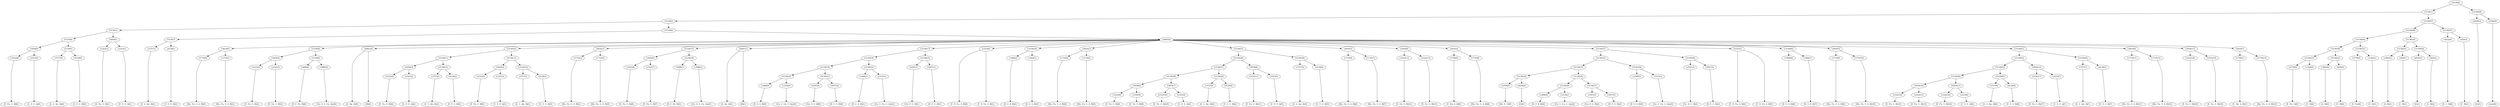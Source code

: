 digraph sample{
"L2322(0)"->"[E  Fis  G  B](0)"
"L2323(0)"->"[C  D  E  A](0)"
"L5054(0)"->"L2322(0)"
"L5054(0)"->"L2323(0)"
"L3757(0)"->"[E  G  Ais  B](0)"
"L4128(0)"->"[C  E  G  B](0)"
"L5130(5)"->"L3757(0)"
"L5130(5)"->"L4128(0)"
"L5130(4)"->"L5054(0)"
"L5130(4)"->"L5130(5)"
"L2322(1)"->"[E  Fis  G  B](1)"
"L2323(1)"->"[C  D  E  A](1)"
"L5054(1)"->"L2322(1)"
"L5054(1)"->"L2323(1)"
"L5130(3)"->"L5130(4)"
"L5130(3)"->"L5054(1)"
"L3757(1)"->"[E  G  Ais  B](1)"
"L4128(1)"->"[C  E  G  B](1)"
"L5130(7)"->"L3757(1)"
"L5130(7)"->"L4128(1)"
"L1710(0)"->"[Dis  Fis  G  A  B](0)"
"L1710(1)"->"[Dis  Fis  G  A  B](1)"
"L4616(0)"->"L1710(0)"
"L4616(0)"->"L1710(1)"
"L2322(2)"->"[E  Fis  G  B](2)"
"L2322(3)"->"[E  Fis  G  B](3)"
"L5054(2)"->"L2322(2)"
"L5054(2)"->"L2322(3)"
"L3486(0)"->"[D  E  Fis  B](0)"
"L3980(0)"->"[Cis  D  E  Fis  Ais](0)"
"L5130(9)"->"L3486(0)"
"L5130(9)"->"L3980(0)"
"L5130(8)"->"L5054(2)"
"L5130(8)"->"L5130(9)"
"L4061(0)"->"[D  Ais  B](0)"
"L4061(0)"->"[B](0)"
"L2322(4)"->"[E  Fis  G  B](4)"
"L2323(2)"->"[C  D  E  A](2)"
"L5054(3)"->"L2322(4)"
"L5054(3)"->"L2323(2)"
"L3757(2)"->"[E  G  Ais  B](2)"
"L4128(2)"->"[C  E  G  B](2)"
"L5130(12)"->"L3757(2)"
"L5130(12)"->"L4128(2)"
"L5130(11)"->"L5054(3)"
"L5130(11)"->"L5130(12)"
"L2322(5)"->"[E  Fis  G  B](5)"
"L2323(3)"->"[C  D  E  A](3)"
"L5054(4)"->"L2322(5)"
"L5054(4)"->"L2323(3)"
"L3757(3)"->"[E  G  Ais  B](3)"
"L4128(3)"->"[C  E  G  B](3)"
"L5130(14)"->"L3757(3)"
"L5130(14)"->"L4128(3)"
"L5130(13)"->"L5054(4)"
"L5130(13)"->"L5130(14)"
"L5130(10)"->"L5130(11)"
"L5130(10)"->"L5130(13)"
"L1710(2)"->"[Dis  Fis  G  A  B](2)"
"L1710(3)"->"[Dis  Fis  G  A  B](3)"
"L4616(1)"->"L1710(2)"
"L4616(1)"->"L1710(3)"
"L2322(6)"->"[E  Fis  G  B](6)"
"L2322(7)"->"[E  Fis  G  B](7)"
"L5054(5)"->"L2322(6)"
"L5054(5)"->"L2322(7)"
"L3486(1)"->"[D  E  Fis  B](1)"
"L3980(1)"->"[Cis  D  E  Fis  Ais](1)"
"L5130(16)"->"L3486(1)"
"L5130(16)"->"L3980(1)"
"L5130(15)"->"L5054(5)"
"L5130(15)"->"L5130(16)"
"L4061(1)"->"[D  Ais  B](1)"
"L4061(1)"->"[B](1)"
"L1484(0)"->"[D  G  A  B](0)"
"L3125(0)"->"[Cis  E  Fis  G  Ais](0)"
"L5130(20)"->"L1484(0)"
"L5130(20)"->"L3125(0)"
"L2541(0)"->"[Cis  D  G  B](0)"
"L2957(0)"->"[D  E  G  B](0)"
"L5130(21)"->"L2541(0)"
"L5130(21)"->"L2957(0)"
"L5130(19)"->"L5130(20)"
"L5130(19)"->"L5130(21)"
"L1484(1)"->"[D  G  A  B](1)"
"L3125(1)"->"[Cis  E  Fis  G  Ais](1)"
"L5130(22)"->"L1484(1)"
"L5130(22)"->"L3125(1)"
"L5130(18)"->"L5130(19)"
"L5130(18)"->"L5130(22)"
"L2541(1)"->"[Cis  D  G  B](1)"
"L2957(1)"->"[D  E  G  B](1)"
"L5130(23)"->"L2541(1)"
"L5130(23)"->"L2957(1)"
"L5130(17)"->"L5130(18)"
"L5130(17)"->"L5130(23)"
"L2523(0)"->"[C  D  Fis  A  B](0)"
"L2523(0)"->"[C  D  Fis  A  B](1)"
"L1484(2)"->"[D  G  A  B](2)"
"L1484(3)"->"[D  G  A  B](3)"
"L5130(24)"->"L1484(2)"
"L5130(24)"->"L1484(3)"
"L1710(4)"->"[Dis  Fis  G  A  B](4)"
"L1710(5)"->"[Dis  Fis  G  A  B](5)"
"L4616(2)"->"L1710(4)"
"L4616(2)"->"L1710(5)"
"L2322(8)"->"[E  Fis  G  B](8)"
"L2322(9)"->"[E  Fis  G  B](9)"
"L5054(6)"->"L2322(8)"
"L5054(6)"->"L2322(9)"
"L2322(10)"->"[E  Fis  G  B](10)"
"L2323(4)"->"[C  D  E  A](4)"
"L5054(7)"->"L2322(10)"
"L5054(7)"->"L2323(4)"
"L5130(28)"->"L5054(6)"
"L5130(28)"->"L5054(7)"
"L3757(4)"->"[E  G  Ais  B](4)"
"L4128(4)"->"[C  E  G  B](4)"
"L5130(29)"->"L3757(4)"
"L5130(29)"->"L4128(4)"
"L5130(27)"->"L5130(28)"
"L5130(27)"->"L5130(29)"
"L2322(11)"->"[E  Fis  G  B](11)"
"L2323(5)"->"[C  D  E  A](5)"
"L5054(8)"->"L2322(11)"
"L5054(8)"->"L2323(5)"
"L5130(26)"->"L5130(27)"
"L5130(26)"->"L5054(8)"
"L3757(5)"->"[E  G  Ais  B](5)"
"L4128(5)"->"[C  E  G  B](5)"
"L5130(30)"->"L3757(5)"
"L5130(30)"->"L4128(5)"
"L5130(25)"->"L5130(26)"
"L5130(25)"->"L5130(30)"
"L1710(6)"->"[Dis  Fis  G  A  B](6)"
"L1710(7)"->"[Dis  Fis  G  A  B](7)"
"L4616(3)"->"L1710(6)"
"L4616(3)"->"L1710(7)"
"L2322(12)"->"[E  Fis  G  B](12)"
"L2322(13)"->"[E  Fis  G  B](13)"
"L5054(9)"->"L2322(12)"
"L5054(9)"->"L2322(13)"
"L1709(0)"->"[C  Dis  A  B](0)"
"L1710(8)"->"[Dis  Fis  G  A  B](8)"
"L4616(4)"->"L1709(0)"
"L4616(4)"->"L1710(8)"
"L2706(0)"->"[Dis  E  G](0)"
"L4039(0)"->"[E](0)"
"L5130(34)"->"L2706(0)"
"L5130(34)"->"L4039(0)"
"L1484(4)"->"[D  G  A  B](4)"
"L3125(2)"->"[Cis  E  Fis  G  Ais](2)"
"L5130(36)"->"L1484(4)"
"L5130(36)"->"L3125(2)"
"L2541(2)"->"[Cis  D  G  B](2)"
"L2957(2)"->"[D  E  G  B](2)"
"L5130(37)"->"L2541(2)"
"L5130(37)"->"L2957(2)"
"L5130(35)"->"L5130(36)"
"L5130(35)"->"L5130(37)"
"L5130(33)"->"L5130(34)"
"L5130(33)"->"L5130(35)"
"L1484(5)"->"[D  G  A  B](5)"
"L3125(3)"->"[Cis  E  Fis  G  Ais](3)"
"L5130(38)"->"L1484(5)"
"L5130(38)"->"L3125(3)"
"L5130(32)"->"L5130(33)"
"L5130(32)"->"L5130(38)"
"L2541(3)"->"[Cis  D  G  B](3)"
"L2957(3)"->"[D  E  G  B](3)"
"L5130(39)"->"L2541(3)"
"L5130(39)"->"L2957(3)"
"L5130(31)"->"L5130(32)"
"L5130(31)"->"L5130(39)"
"L2523(1)"->"[C  D  Fis  A  B](2)"
"L2523(1)"->"[C  D  Fis  A  B](3)"
"L1484(6)"->"[D  G  A  B](6)"
"L1484(7)"->"[D  G  A  B](7)"
"L5130(40)"->"L1484(6)"
"L5130(40)"->"L1484(7)"
"L1710(9)"->"[Dis  Fis  G  A  B](9)"
"L1710(10)"->"[Dis  Fis  G  A  B](10)"
"L4616(5)"->"L1710(9)"
"L4616(5)"->"L1710(10)"
"L2322(14)"->"[E  Fis  G  B](14)"
"L2322(15)"->"[E  Fis  G  B](15)"
"L5054(10)"->"L2322(14)"
"L5054(10)"->"L2322(15)"
"L2322(16)"->"[E  Fis  G  B](16)"
"L2323(6)"->"[C  D  E  A](6)"
"L5054(11)"->"L2322(16)"
"L5054(11)"->"L2323(6)"
"L5130(44)"->"L5054(10)"
"L5130(44)"->"L5054(11)"
"L3757(6)"->"[E  G  Ais  B](6)"
"L4128(6)"->"[C  E  G  B](6)"
"L5130(45)"->"L3757(6)"
"L5130(45)"->"L4128(6)"
"L5130(43)"->"L5130(44)"
"L5130(43)"->"L5130(45)"
"L2322(17)"->"[E  Fis  G  B](17)"
"L2323(7)"->"[C  D  E  A](7)"
"L5054(12)"->"L2322(17)"
"L5054(12)"->"L2323(7)"
"L5130(42)"->"L5130(43)"
"L5130(42)"->"L5054(12)"
"L3757(7)"->"[E  G  Ais  B](7)"
"L4128(7)"->"[C  E  G  B](7)"
"L5130(46)"->"L3757(7)"
"L5130(46)"->"L4128(7)"
"L5130(41)"->"L5130(42)"
"L5130(41)"->"L5130(46)"
"L1710(11)"->"[Dis  Fis  G  A  B](11)"
"L1710(12)"->"[Dis  Fis  G  A  B](12)"
"L4616(6)"->"L1710(11)"
"L4616(6)"->"L1710(12)"
"L2322(18)"->"[E  Fis  G  B](18)"
"L2322(19)"->"[E  Fis  G  B](19)"
"L5054(13)"->"L2322(18)"
"L5054(13)"->"L2322(19)"
"L1709(1)"->"[C  Dis  A  B](1)"
"L1710(13)"->"[Dis  Fis  G  A  B](13)"
"L4616(7)"->"L1709(1)"
"L4616(7)"->"L1710(13)"
"L4895(0)"->"L4616(0)"
"L4895(0)"->"L5130(8)"
"L4895(0)"->"L4061(0)"
"L4895(0)"->"L5130(10)"
"L4895(0)"->"L4616(1)"
"L4895(0)"->"L5130(15)"
"L4895(0)"->"L4061(1)"
"L4895(0)"->"L5130(17)"
"L4895(0)"->"L2523(0)"
"L4895(0)"->"L5130(24)"
"L4895(0)"->"L4616(2)"
"L4895(0)"->"L5130(25)"
"L4895(0)"->"L4616(3)"
"L4895(0)"->"L5054(9)"
"L4895(0)"->"L4616(4)"
"L4895(0)"->"L5130(31)"
"L4895(0)"->"L2523(1)"
"L4895(0)"->"L5130(40)"
"L4895(0)"->"L4616(5)"
"L4895(0)"->"L5130(41)"
"L4895(0)"->"L4616(6)"
"L4895(0)"->"L5054(13)"
"L4895(0)"->"L4616(7)"
"L5130(6)"->"L5130(7)"
"L5130(6)"->"L4895(0)"
"L5130(2)"->"L5130(3)"
"L5130(2)"->"L5130(6)"
"L2778(0)"->"[E  Fis  G](0)"
"L1342(0)"->"[C  D](0)"
"L5130(51)"->"L2778(0)"
"L5130(51)"->"L1342(0)"
"L3063(0)"->"[A  B](0)"
"L820(0)"->"[C  B](0)"
"L5130(52)"->"L3063(0)"
"L5130(52)"->"L820(0)"
"L5130(50)"->"L5130(51)"
"L5130(50)"->"L5130(52)"
"L2779(0)"->"[E  Fis](0)"
"L1342(1)"->"[C  D](1)"
"L5130(53)"->"L2779(0)"
"L5130(53)"->"L1342(1)"
"L5130(49)"->"L5130(50)"
"L5130(49)"->"L5130(53)"
"L3063(1)"->"[A  B](1)"
"L820(1)"->"[C  B](1)"
"L5130(55)"->"L3063(1)"
"L5130(55)"->"L820(1)"
"L4039(1)"->"[E](1)"
"L820(2)"->"[C  B](2)"
"L5130(56)"->"L4039(1)"
"L5130(56)"->"L820(2)"
"L5130(54)"->"L5130(55)"
"L5130(54)"->"L5130(56)"
"L5130(48)"->"L5130(49)"
"L5130(48)"->"L5130(54)"
"L4432(0)"->"[E  G  B](0)"
"L820(3)"->"[C  B](3)"
"L5130(57)"->"L4432(0)"
"L5130(57)"->"L820(3)"
"L5130(47)"->"L5130(48)"
"L5130(47)"->"L5130(57)"
"L5130(1)"->"L5130(2)"
"L5130(1)"->"L5130(47)"
"L4039(2)"->"[E](2)"
"L2185(0)"->"[rest](0)"
"L5130(58)"->"L4039(2)"
"L5130(58)"->"L2185(0)"
"L5130(0)"->"L5130(1)"
"L5130(0)"->"L5130(58)"
{rank = min; "L5130(0)"}
{rank = same; "L5130(1)"; "L5130(58)";}
{rank = same; "L5130(2)"; "L5130(47)"; "L4039(2)"; "L2185(0)";}
{rank = same; "L5130(3)"; "L5130(6)"; "L5130(48)"; "L5130(57)";}
{rank = same; "L5130(4)"; "L5054(1)"; "L5130(7)"; "L4895(0)"; "L5130(49)"; "L5130(54)"; "L4432(0)"; "L820(3)";}
{rank = same; "L5054(0)"; "L5130(5)"; "L2322(1)"; "L2323(1)"; "L3757(1)"; "L4128(1)"; "L4616(0)"; "L5130(8)"; "L4061(0)"; "L5130(10)"; "L4616(1)"; "L5130(15)"; "L4061(1)"; "L5130(17)"; "L2523(0)"; "L5130(24)"; "L4616(2)"; "L5130(25)"; "L4616(3)"; "L5054(9)"; "L4616(4)"; "L5130(31)"; "L2523(1)"; "L5130(40)"; "L4616(5)"; "L5130(41)"; "L4616(6)"; "L5054(13)"; "L4616(7)"; "L5130(50)"; "L5130(53)"; "L5130(55)"; "L5130(56)";}
{rank = same; "L2322(0)"; "L2323(0)"; "L3757(0)"; "L4128(0)"; "L1710(0)"; "L1710(1)"; "L5054(2)"; "L5130(9)"; "L5130(11)"; "L5130(13)"; "L1710(2)"; "L1710(3)"; "L5054(5)"; "L5130(16)"; "L5130(18)"; "L5130(23)"; "L1484(2)"; "L1484(3)"; "L1710(4)"; "L1710(5)"; "L5130(26)"; "L5130(30)"; "L1710(6)"; "L1710(7)"; "L2322(12)"; "L2322(13)"; "L1709(0)"; "L1710(8)"; "L5130(32)"; "L5130(39)"; "L1484(6)"; "L1484(7)"; "L1710(9)"; "L1710(10)"; "L5130(42)"; "L5130(46)"; "L1710(11)"; "L1710(12)"; "L2322(18)"; "L2322(19)"; "L1709(1)"; "L1710(13)"; "L5130(51)"; "L5130(52)"; "L2779(0)"; "L1342(1)"; "L3063(1)"; "L820(1)"; "L4039(1)"; "L820(2)";}
{rank = same; "L2322(2)"; "L2322(3)"; "L3486(0)"; "L3980(0)"; "L5054(3)"; "L5130(12)"; "L5054(4)"; "L5130(14)"; "L2322(6)"; "L2322(7)"; "L3486(1)"; "L3980(1)"; "L5130(19)"; "L5130(22)"; "L2541(1)"; "L2957(1)"; "L5130(27)"; "L5054(8)"; "L3757(5)"; "L4128(5)"; "L5130(33)"; "L5130(38)"; "L2541(3)"; "L2957(3)"; "L5130(43)"; "L5054(12)"; "L3757(7)"; "L4128(7)"; "L2778(0)"; "L1342(0)"; "L3063(0)"; "L820(0)";}
{rank = same; "L2322(4)"; "L2323(2)"; "L3757(2)"; "L4128(2)"; "L2322(5)"; "L2323(3)"; "L3757(3)"; "L4128(3)"; "L5130(20)"; "L5130(21)"; "L1484(1)"; "L3125(1)"; "L5130(28)"; "L5130(29)"; "L2322(11)"; "L2323(5)"; "L5130(34)"; "L5130(35)"; "L1484(5)"; "L3125(3)"; "L5130(44)"; "L5130(45)"; "L2322(17)"; "L2323(7)";}
{rank = same; "L1484(0)"; "L3125(0)"; "L2541(0)"; "L2957(0)"; "L5054(6)"; "L5054(7)"; "L3757(4)"; "L4128(4)"; "L2706(0)"; "L4039(0)"; "L5130(36)"; "L5130(37)"; "L5054(10)"; "L5054(11)"; "L3757(6)"; "L4128(6)";}
{rank = same; "L2322(8)"; "L2322(9)"; "L2322(10)"; "L2323(4)"; "L1484(4)"; "L3125(2)"; "L2541(2)"; "L2957(2)"; "L2322(14)"; "L2322(15)"; "L2322(16)"; "L2323(6)";}
{rank = max; "[A  B](0)"; "[A  B](1)"; "[B](0)"; "[B](1)"; "[C  B](0)"; "[C  B](1)"; "[C  B](2)"; "[C  B](3)"; "[C  D  E  A](0)"; "[C  D  E  A](1)"; "[C  D  E  A](2)"; "[C  D  E  A](3)"; "[C  D  E  A](4)"; "[C  D  E  A](5)"; "[C  D  E  A](6)"; "[C  D  E  A](7)"; "[C  D  Fis  A  B](0)"; "[C  D  Fis  A  B](1)"; "[C  D  Fis  A  B](2)"; "[C  D  Fis  A  B](3)"; "[C  D](0)"; "[C  D](1)"; "[C  Dis  A  B](0)"; "[C  Dis  A  B](1)"; "[C  E  G  B](0)"; "[C  E  G  B](1)"; "[C  E  G  B](2)"; "[C  E  G  B](3)"; "[C  E  G  B](4)"; "[C  E  G  B](5)"; "[C  E  G  B](6)"; "[C  E  G  B](7)"; "[Cis  D  E  Fis  Ais](0)"; "[Cis  D  E  Fis  Ais](1)"; "[Cis  D  G  B](0)"; "[Cis  D  G  B](1)"; "[Cis  D  G  B](2)"; "[Cis  D  G  B](3)"; "[Cis  E  Fis  G  Ais](0)"; "[Cis  E  Fis  G  Ais](1)"; "[Cis  E  Fis  G  Ais](2)"; "[Cis  E  Fis  G  Ais](3)"; "[D  Ais  B](0)"; "[D  Ais  B](1)"; "[D  E  Fis  B](0)"; "[D  E  Fis  B](1)"; "[D  E  G  B](0)"; "[D  E  G  B](1)"; "[D  E  G  B](2)"; "[D  E  G  B](3)"; "[D  G  A  B](0)"; "[D  G  A  B](1)"; "[D  G  A  B](2)"; "[D  G  A  B](3)"; "[D  G  A  B](4)"; "[D  G  A  B](5)"; "[D  G  A  B](6)"; "[D  G  A  B](7)"; "[Dis  E  G](0)"; "[Dis  Fis  G  A  B](0)"; "[Dis  Fis  G  A  B](1)"; "[Dis  Fis  G  A  B](10)"; "[Dis  Fis  G  A  B](11)"; "[Dis  Fis  G  A  B](12)"; "[Dis  Fis  G  A  B](13)"; "[Dis  Fis  G  A  B](2)"; "[Dis  Fis  G  A  B](3)"; "[Dis  Fis  G  A  B](4)"; "[Dis  Fis  G  A  B](5)"; "[Dis  Fis  G  A  B](6)"; "[Dis  Fis  G  A  B](7)"; "[Dis  Fis  G  A  B](8)"; "[Dis  Fis  G  A  B](9)"; "[E  Fis  G  B](0)"; "[E  Fis  G  B](1)"; "[E  Fis  G  B](10)"; "[E  Fis  G  B](11)"; "[E  Fis  G  B](12)"; "[E  Fis  G  B](13)"; "[E  Fis  G  B](14)"; "[E  Fis  G  B](15)"; "[E  Fis  G  B](16)"; "[E  Fis  G  B](17)"; "[E  Fis  G  B](18)"; "[E  Fis  G  B](19)"; "[E  Fis  G  B](2)"; "[E  Fis  G  B](3)"; "[E  Fis  G  B](4)"; "[E  Fis  G  B](5)"; "[E  Fis  G  B](6)"; "[E  Fis  G  B](7)"; "[E  Fis  G  B](8)"; "[E  Fis  G  B](9)"; "[E  Fis  G](0)"; "[E  Fis](0)"; "[E  G  Ais  B](0)"; "[E  G  Ais  B](1)"; "[E  G  Ais  B](2)"; "[E  G  Ais  B](3)"; "[E  G  Ais  B](4)"; "[E  G  Ais  B](5)"; "[E  G  Ais  B](6)"; "[E  G  Ais  B](7)"; "[E  G  B](0)"; "[E](0)"; "[E](1)"; "[E](2)"; "[rest](0)";}
}